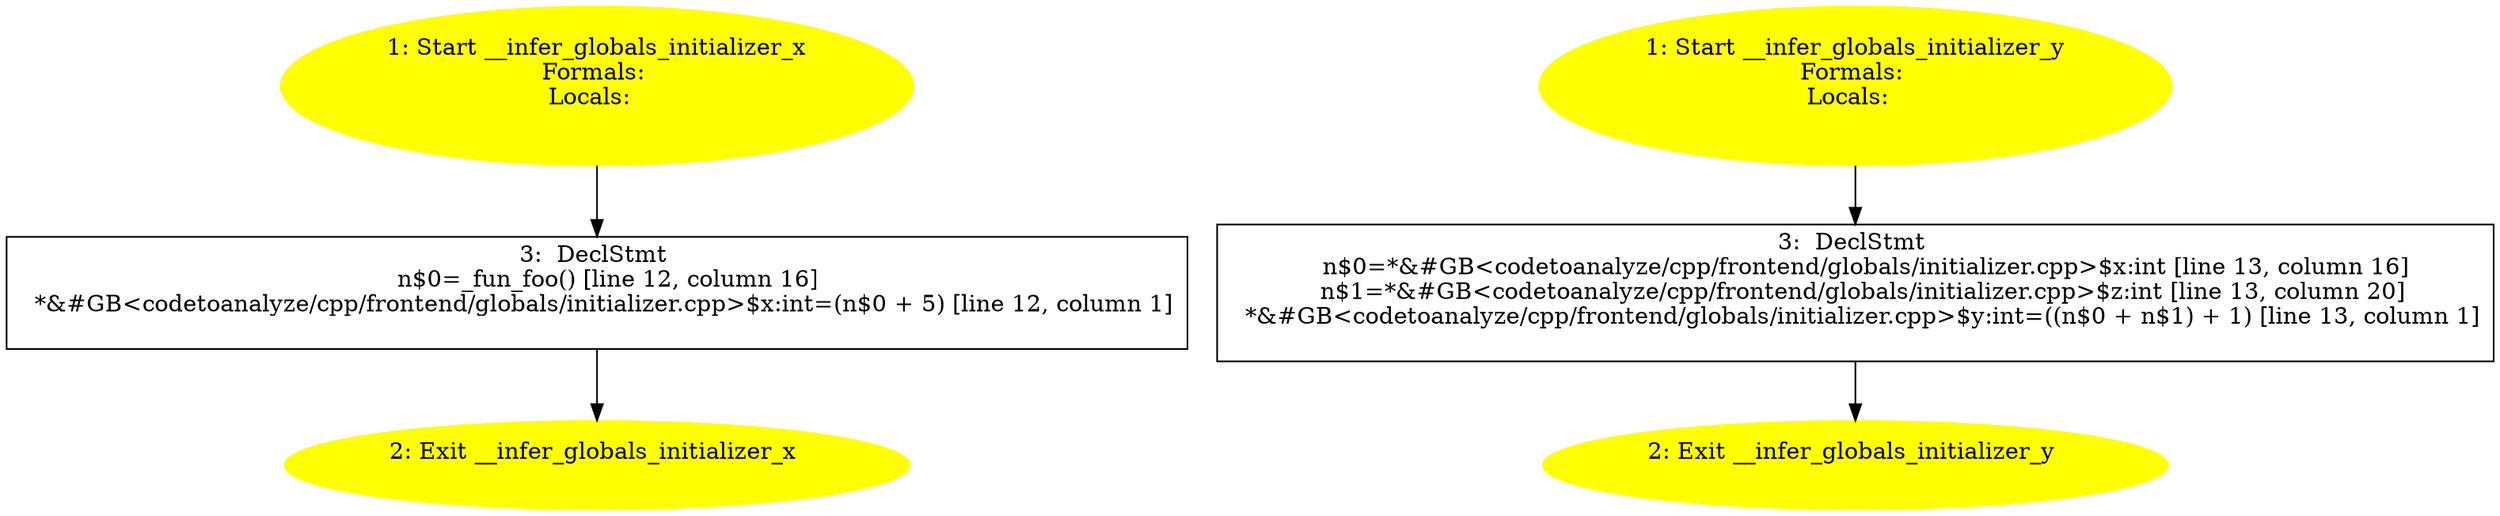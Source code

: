 /* @generated */
digraph cfg {
"__infer_globals_initializer_x#346c89dda90b0be6289346ddbf0528bc.83245b9f254e67fb6f879cc1e35a1bb1_1" [label="1: Start __infer_globals_initializer_x\nFormals: \nLocals:  \n  " color=yellow style=filled]
	

	 "__infer_globals_initializer_x#346c89dda90b0be6289346ddbf0528bc.83245b9f254e67fb6f879cc1e35a1bb1_1" -> "__infer_globals_initializer_x#346c89dda90b0be6289346ddbf0528bc.83245b9f254e67fb6f879cc1e35a1bb1_3" ;
"__infer_globals_initializer_x#346c89dda90b0be6289346ddbf0528bc.83245b9f254e67fb6f879cc1e35a1bb1_2" [label="2: Exit __infer_globals_initializer_x \n  " color=yellow style=filled]
	

"__infer_globals_initializer_x#346c89dda90b0be6289346ddbf0528bc.83245b9f254e67fb6f879cc1e35a1bb1_3" [label="3:  DeclStmt \n   n$0=_fun_foo() [line 12, column 16]\n  *&#GB<codetoanalyze/cpp/frontend/globals/initializer.cpp>$x:int=(n$0 + 5) [line 12, column 1]\n " shape="box"]
	

	 "__infer_globals_initializer_x#346c89dda90b0be6289346ddbf0528bc.83245b9f254e67fb6f879cc1e35a1bb1_3" -> "__infer_globals_initializer_x#346c89dda90b0be6289346ddbf0528bc.83245b9f254e67fb6f879cc1e35a1bb1_2" ;
"__infer_globals_initializer_y#346c89dda90b0be6289346ddbf0528bc.e7d659d11156f551397be6d5db27f31c_1" [label="1: Start __infer_globals_initializer_y\nFormals: \nLocals:  \n  " color=yellow style=filled]
	

	 "__infer_globals_initializer_y#346c89dda90b0be6289346ddbf0528bc.e7d659d11156f551397be6d5db27f31c_1" -> "__infer_globals_initializer_y#346c89dda90b0be6289346ddbf0528bc.e7d659d11156f551397be6d5db27f31c_3" ;
"__infer_globals_initializer_y#346c89dda90b0be6289346ddbf0528bc.e7d659d11156f551397be6d5db27f31c_2" [label="2: Exit __infer_globals_initializer_y \n  " color=yellow style=filled]
	

"__infer_globals_initializer_y#346c89dda90b0be6289346ddbf0528bc.e7d659d11156f551397be6d5db27f31c_3" [label="3:  DeclStmt \n   n$0=*&#GB<codetoanalyze/cpp/frontend/globals/initializer.cpp>$x:int [line 13, column 16]\n  n$1=*&#GB<codetoanalyze/cpp/frontend/globals/initializer.cpp>$z:int [line 13, column 20]\n  *&#GB<codetoanalyze/cpp/frontend/globals/initializer.cpp>$y:int=((n$0 + n$1) + 1) [line 13, column 1]\n " shape="box"]
	

	 "__infer_globals_initializer_y#346c89dda90b0be6289346ddbf0528bc.e7d659d11156f551397be6d5db27f31c_3" -> "__infer_globals_initializer_y#346c89dda90b0be6289346ddbf0528bc.e7d659d11156f551397be6d5db27f31c_2" ;
}
